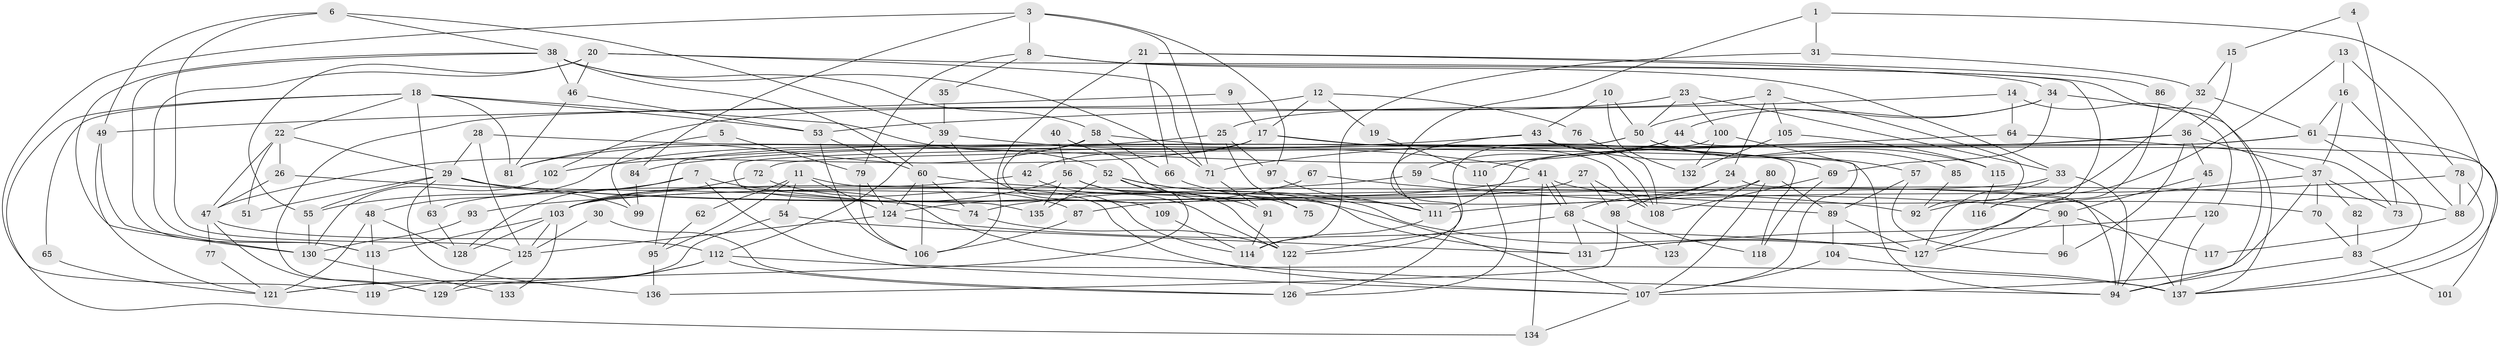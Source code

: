 // Generated by graph-tools (version 1.1) at 2025/50/03/09/25 04:50:46]
// undirected, 137 vertices, 274 edges
graph export_dot {
graph [start="1"]
  node [color=gray90,style=filled];
  1;
  2;
  3;
  4;
  5;
  6;
  7;
  8;
  9;
  10;
  11;
  12;
  13;
  14;
  15;
  16;
  17;
  18;
  19;
  20;
  21;
  22;
  23;
  24;
  25;
  26;
  27;
  28;
  29;
  30;
  31;
  32;
  33;
  34;
  35;
  36;
  37;
  38;
  39;
  40;
  41;
  42;
  43;
  44;
  45;
  46;
  47;
  48;
  49;
  50;
  51;
  52;
  53;
  54;
  55;
  56;
  57;
  58;
  59;
  60;
  61;
  62;
  63;
  64;
  65;
  66;
  67;
  68;
  69;
  70;
  71;
  72;
  73;
  74;
  75;
  76;
  77;
  78;
  79;
  80;
  81;
  82;
  83;
  84;
  85;
  86;
  87;
  88;
  89;
  90;
  91;
  92;
  93;
  94;
  95;
  96;
  97;
  98;
  99;
  100;
  101;
  102;
  103;
  104;
  105;
  106;
  107;
  108;
  109;
  110;
  111;
  112;
  113;
  114;
  115;
  116;
  117;
  118;
  119;
  120;
  121;
  122;
  123;
  124;
  125;
  126;
  127;
  128;
  129;
  130;
  131;
  132;
  133;
  134;
  135;
  136;
  137;
  1 -- 88;
  1 -- 126;
  1 -- 31;
  2 -- 24;
  2 -- 92;
  2 -- 25;
  2 -- 105;
  3 -- 8;
  3 -- 97;
  3 -- 71;
  3 -- 84;
  3 -- 119;
  4 -- 73;
  4 -- 15;
  5 -- 79;
  5 -- 99;
  6 -- 39;
  6 -- 38;
  6 -- 49;
  6 -- 125;
  7 -- 55;
  7 -- 94;
  7 -- 107;
  7 -- 128;
  8 -- 79;
  8 -- 94;
  8 -- 33;
  8 -- 35;
  9 -- 17;
  9 -- 49;
  10 -- 50;
  10 -- 43;
  10 -- 132;
  11 -- 54;
  11 -- 124;
  11 -- 62;
  11 -- 95;
  11 -- 107;
  12 -- 129;
  12 -- 17;
  12 -- 19;
  12 -- 76;
  13 -- 78;
  13 -- 16;
  13 -- 116;
  14 -- 53;
  14 -- 120;
  14 -- 64;
  15 -- 36;
  15 -- 32;
  16 -- 37;
  16 -- 61;
  16 -- 88;
  17 -- 108;
  17 -- 47;
  17 -- 42;
  17 -- 69;
  18 -- 53;
  18 -- 52;
  18 -- 22;
  18 -- 63;
  18 -- 65;
  18 -- 81;
  18 -- 134;
  19 -- 110;
  20 -- 71;
  20 -- 55;
  20 -- 46;
  20 -- 113;
  20 -- 116;
  21 -- 106;
  21 -- 66;
  21 -- 34;
  21 -- 86;
  22 -- 47;
  22 -- 26;
  22 -- 29;
  22 -- 51;
  23 -- 33;
  23 -- 100;
  23 -- 50;
  23 -- 102;
  24 -- 68;
  24 -- 98;
  24 -- 94;
  25 -- 48;
  25 -- 75;
  25 -- 97;
  26 -- 47;
  26 -- 74;
  27 -- 108;
  27 -- 87;
  27 -- 98;
  28 -- 125;
  28 -- 94;
  28 -- 29;
  29 -- 51;
  29 -- 55;
  29 -- 88;
  29 -- 90;
  29 -- 99;
  29 -- 136;
  30 -- 126;
  30 -- 125;
  31 -- 114;
  31 -- 32;
  32 -- 61;
  32 -- 92;
  33 -- 103;
  33 -- 94;
  33 -- 127;
  34 -- 50;
  34 -- 44;
  34 -- 69;
  34 -- 137;
  35 -- 39;
  36 -- 45;
  36 -- 96;
  36 -- 37;
  36 -- 84;
  36 -- 110;
  37 -- 107;
  37 -- 70;
  37 -- 73;
  37 -- 82;
  37 -- 131;
  38 -- 113;
  38 -- 60;
  38 -- 46;
  38 -- 58;
  38 -- 71;
  38 -- 130;
  39 -- 41;
  39 -- 112;
  39 -- 114;
  40 -- 56;
  40 -- 107;
  41 -- 68;
  41 -- 68;
  41 -- 134;
  41 -- 70;
  41 -- 74;
  42 -- 122;
  42 -- 63;
  43 -- 115;
  43 -- 102;
  43 -- 108;
  43 -- 111;
  44 -- 81;
  44 -- 59;
  44 -- 101;
  45 -- 94;
  45 -- 90;
  46 -- 53;
  46 -- 81;
  47 -- 112;
  47 -- 129;
  47 -- 77;
  48 -- 128;
  48 -- 113;
  48 -- 121;
  49 -- 121;
  49 -- 130;
  50 -- 95;
  50 -- 57;
  50 -- 85;
  50 -- 135;
  52 -- 135;
  52 -- 91;
  52 -- 127;
  52 -- 129;
  52 -- 131;
  53 -- 60;
  53 -- 106;
  54 -- 131;
  54 -- 121;
  55 -- 130;
  56 -- 122;
  56 -- 103;
  56 -- 75;
  56 -- 135;
  57 -- 89;
  57 -- 96;
  58 -- 81;
  58 -- 66;
  58 -- 109;
  58 -- 118;
  59 -- 137;
  59 -- 93;
  60 -- 124;
  60 -- 74;
  60 -- 92;
  60 -- 106;
  61 -- 83;
  61 -- 137;
  61 -- 72;
  61 -- 111;
  62 -- 95;
  63 -- 128;
  64 -- 71;
  64 -- 73;
  65 -- 121;
  66 -- 111;
  67 -- 89;
  67 -- 124;
  68 -- 131;
  68 -- 122;
  68 -- 123;
  69 -- 108;
  69 -- 118;
  70 -- 83;
  71 -- 91;
  72 -- 103;
  72 -- 87;
  74 -- 122;
  76 -- 108;
  77 -- 121;
  78 -- 111;
  78 -- 88;
  78 -- 137;
  79 -- 106;
  79 -- 124;
  80 -- 89;
  80 -- 107;
  80 -- 103;
  80 -- 123;
  82 -- 83;
  83 -- 94;
  83 -- 101;
  84 -- 99;
  85 -- 92;
  86 -- 127;
  87 -- 106;
  88 -- 117;
  89 -- 104;
  89 -- 127;
  90 -- 127;
  90 -- 96;
  90 -- 117;
  91 -- 114;
  93 -- 130;
  95 -- 136;
  97 -- 111;
  98 -- 118;
  98 -- 136;
  100 -- 122;
  100 -- 107;
  100 -- 132;
  102 -- 130;
  103 -- 128;
  103 -- 113;
  103 -- 125;
  103 -- 133;
  104 -- 137;
  104 -- 107;
  105 -- 132;
  105 -- 115;
  107 -- 134;
  109 -- 114;
  110 -- 126;
  111 -- 114;
  112 -- 137;
  112 -- 119;
  112 -- 121;
  112 -- 126;
  113 -- 119;
  115 -- 116;
  120 -- 131;
  120 -- 137;
  122 -- 126;
  124 -- 127;
  124 -- 125;
  125 -- 129;
  130 -- 133;
}
